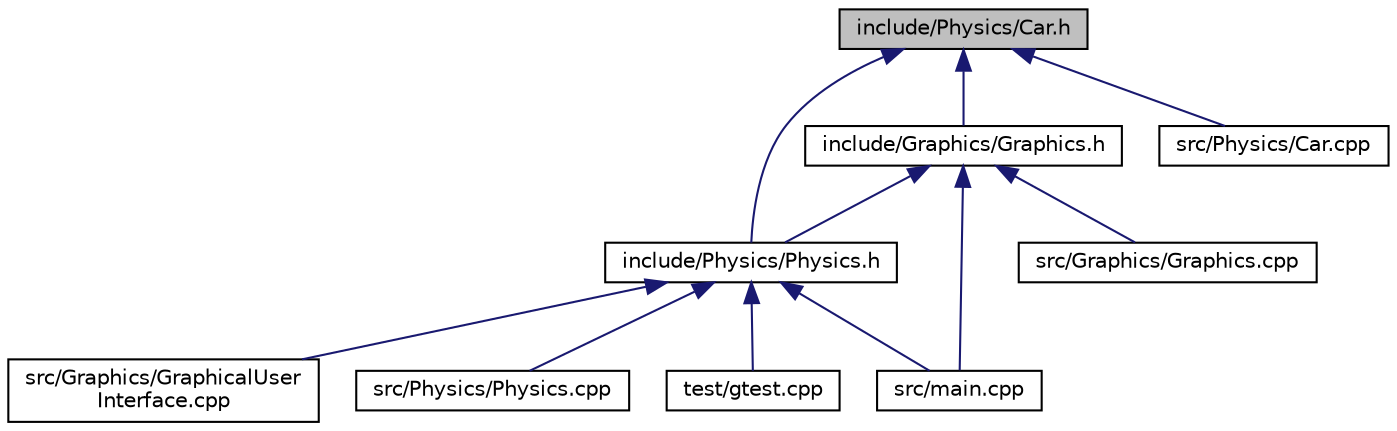 digraph "include/Physics/Car.h"
{
  edge [fontname="Helvetica",fontsize="10",labelfontname="Helvetica",labelfontsize="10"];
  node [fontname="Helvetica",fontsize="10",shape=record];
  Node10 [label="include/Physics/Car.h",height=0.2,width=0.4,color="black", fillcolor="grey75", style="filled", fontcolor="black"];
  Node10 -> Node11 [dir="back",color="midnightblue",fontsize="10",style="solid",fontname="Helvetica"];
  Node11 [label="include/Graphics/Graphics.h",height=0.2,width=0.4,color="black", fillcolor="white", style="filled",URL="$Graphics_8h.html"];
  Node11 -> Node12 [dir="back",color="midnightblue",fontsize="10",style="solid",fontname="Helvetica"];
  Node12 [label="include/Physics/Physics.h",height=0.2,width=0.4,color="black", fillcolor="white", style="filled",URL="$Physics_8h.html"];
  Node12 -> Node13 [dir="back",color="midnightblue",fontsize="10",style="solid",fontname="Helvetica"];
  Node13 [label="src/Graphics/GraphicalUser\lInterface.cpp",height=0.2,width=0.4,color="black", fillcolor="white", style="filled",URL="$GraphicalUserInterface_8cpp.html"];
  Node12 -> Node14 [dir="back",color="midnightblue",fontsize="10",style="solid",fontname="Helvetica"];
  Node14 [label="src/main.cpp",height=0.2,width=0.4,color="black", fillcolor="white", style="filled",URL="$main_8cpp.html"];
  Node12 -> Node15 [dir="back",color="midnightblue",fontsize="10",style="solid",fontname="Helvetica"];
  Node15 [label="src/Physics/Physics.cpp",height=0.2,width=0.4,color="black", fillcolor="white", style="filled",URL="$Physics_8cpp.html"];
  Node12 -> Node16 [dir="back",color="midnightblue",fontsize="10",style="solid",fontname="Helvetica"];
  Node16 [label="test/gtest.cpp",height=0.2,width=0.4,color="black", fillcolor="white", style="filled",URL="$gtest_8cpp.html"];
  Node11 -> Node17 [dir="back",color="midnightblue",fontsize="10",style="solid",fontname="Helvetica"];
  Node17 [label="src/Graphics/Graphics.cpp",height=0.2,width=0.4,color="black", fillcolor="white", style="filled",URL="$Graphics_8cpp.html"];
  Node11 -> Node14 [dir="back",color="midnightblue",fontsize="10",style="solid",fontname="Helvetica"];
  Node10 -> Node12 [dir="back",color="midnightblue",fontsize="10",style="solid",fontname="Helvetica"];
  Node10 -> Node18 [dir="back",color="midnightblue",fontsize="10",style="solid",fontname="Helvetica"];
  Node18 [label="src/Physics/Car.cpp",height=0.2,width=0.4,color="black", fillcolor="white", style="filled",URL="$Car_8cpp.html"];
}
